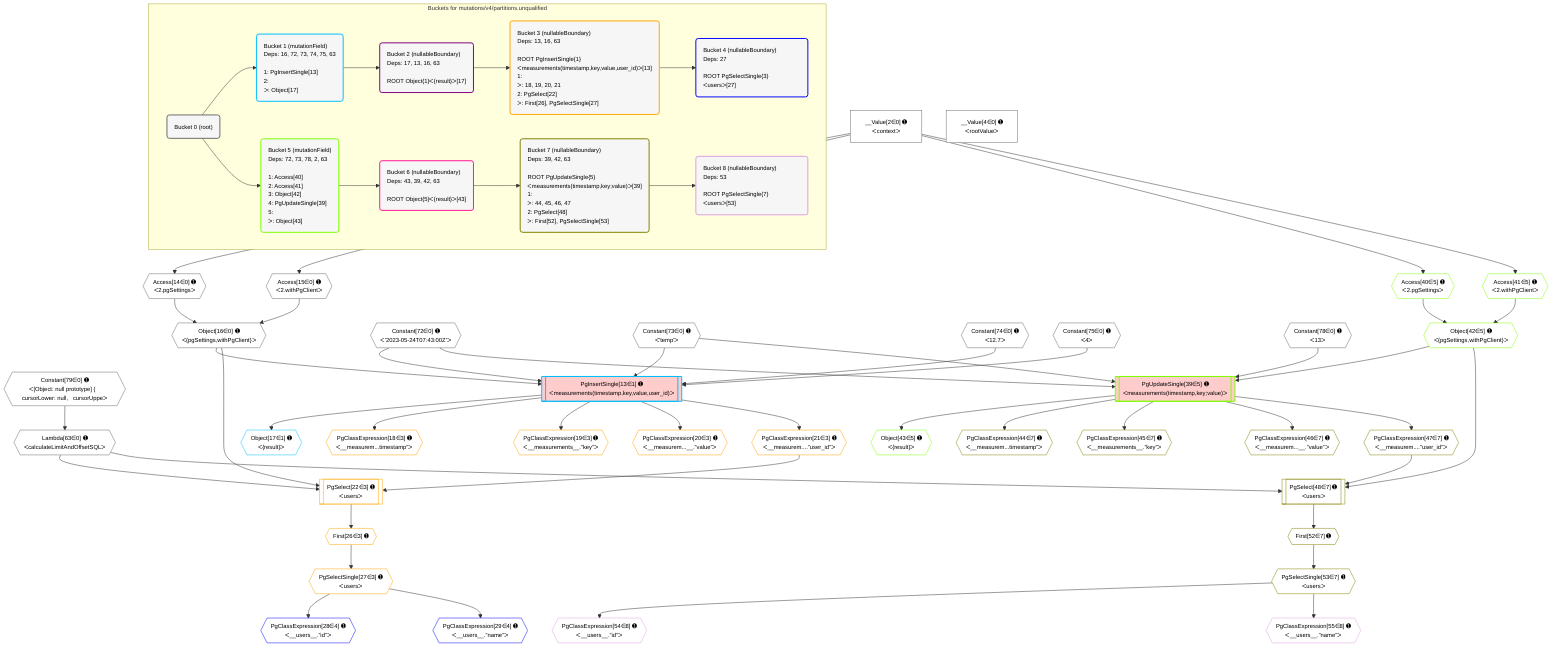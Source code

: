 %%{init: {'themeVariables': { 'fontSize': '12px'}}}%%
graph TD
    classDef path fill:#eee,stroke:#000,color:#000
    classDef plan fill:#fff,stroke-width:1px,color:#000
    classDef itemplan fill:#fff,stroke-width:2px,color:#000
    classDef unbatchedplan fill:#dff,stroke-width:1px,color:#000
    classDef sideeffectplan fill:#fcc,stroke-width:2px,color:#000
    classDef bucket fill:#f6f6f6,color:#000,stroke-width:2px,text-align:left


    %% plan dependencies
    Object16{{"Object[16∈0] ➊<br />ᐸ{pgSettings,withPgClient}ᐳ"}}:::plan
    Access14{{"Access[14∈0] ➊<br />ᐸ2.pgSettingsᐳ"}}:::plan
    Access15{{"Access[15∈0] ➊<br />ᐸ2.withPgClientᐳ"}}:::plan
    Access14 & Access15 --> Object16
    __Value2["__Value[2∈0] ➊<br />ᐸcontextᐳ"]:::plan
    __Value2 --> Access14
    __Value2 --> Access15
    Lambda63{{"Lambda[63∈0] ➊<br />ᐸcalculateLimitAndOffsetSQLᐳ"}}:::plan
    Constant79{{"Constant[79∈0] ➊<br />ᐸ[Object: null prototype] {   cursorLower: null,   cursorUppeᐳ"}}:::plan
    Constant79 --> Lambda63
    __Value4["__Value[4∈0] ➊<br />ᐸrootValueᐳ"]:::plan
    Constant72{{"Constant[72∈0] ➊<br />ᐸ'2023-05-24T07:43:00Z'ᐳ"}}:::plan
    Constant73{{"Constant[73∈0] ➊<br />ᐸ'temp'ᐳ"}}:::plan
    Constant74{{"Constant[74∈0] ➊<br />ᐸ12.7ᐳ"}}:::plan
    Constant75{{"Constant[75∈0] ➊<br />ᐸ4ᐳ"}}:::plan
    Constant78{{"Constant[78∈0] ➊<br />ᐸ13ᐳ"}}:::plan
    PgInsertSingle13[["PgInsertSingle[13∈1] ➊<br />ᐸmeasurements(timestamp,key,value,user_id)ᐳ"]]:::sideeffectplan
    Object16 & Constant72 & Constant73 & Constant74 & Constant75 --> PgInsertSingle13
    Object17{{"Object[17∈1] ➊<br />ᐸ{result}ᐳ"}}:::plan
    PgInsertSingle13 --> Object17
    PgSelect22[["PgSelect[22∈3] ➊<br />ᐸusersᐳ"]]:::plan
    PgClassExpression21{{"PgClassExpression[21∈3] ➊<br />ᐸ__measurem....”user_id”ᐳ"}}:::plan
    Object16 & PgClassExpression21 & Lambda63 --> PgSelect22
    PgClassExpression18{{"PgClassExpression[18∈3] ➊<br />ᐸ__measurem...timestamp”ᐳ"}}:::plan
    PgInsertSingle13 --> PgClassExpression18
    PgClassExpression19{{"PgClassExpression[19∈3] ➊<br />ᐸ__measurements__.”key”ᐳ"}}:::plan
    PgInsertSingle13 --> PgClassExpression19
    PgClassExpression20{{"PgClassExpression[20∈3] ➊<br />ᐸ__measurem...__.”value”ᐳ"}}:::plan
    PgInsertSingle13 --> PgClassExpression20
    PgInsertSingle13 --> PgClassExpression21
    First26{{"First[26∈3] ➊"}}:::plan
    PgSelect22 --> First26
    PgSelectSingle27{{"PgSelectSingle[27∈3] ➊<br />ᐸusersᐳ"}}:::plan
    First26 --> PgSelectSingle27
    PgClassExpression28{{"PgClassExpression[28∈4] ➊<br />ᐸ__users__.”id”ᐳ"}}:::plan
    PgSelectSingle27 --> PgClassExpression28
    PgClassExpression29{{"PgClassExpression[29∈4] ➊<br />ᐸ__users__.”name”ᐳ"}}:::plan
    PgSelectSingle27 --> PgClassExpression29
    PgUpdateSingle39[["PgUpdateSingle[39∈5] ➊<br />ᐸmeasurements(timestamp,key;value)ᐳ"]]:::sideeffectplan
    Object42{{"Object[42∈5] ➊<br />ᐸ{pgSettings,withPgClient}ᐳ"}}:::plan
    Object42 & Constant72 & Constant73 & Constant78 --> PgUpdateSingle39
    Access40{{"Access[40∈5] ➊<br />ᐸ2.pgSettingsᐳ"}}:::plan
    Access41{{"Access[41∈5] ➊<br />ᐸ2.withPgClientᐳ"}}:::plan
    Access40 & Access41 --> Object42
    __Value2 --> Access40
    __Value2 --> Access41
    Object43{{"Object[43∈5] ➊<br />ᐸ{result}ᐳ"}}:::plan
    PgUpdateSingle39 --> Object43
    PgSelect48[["PgSelect[48∈7] ➊<br />ᐸusersᐳ"]]:::plan
    PgClassExpression47{{"PgClassExpression[47∈7] ➊<br />ᐸ__measurem....”user_id”ᐳ"}}:::plan
    Object42 & PgClassExpression47 & Lambda63 --> PgSelect48
    PgClassExpression44{{"PgClassExpression[44∈7] ➊<br />ᐸ__measurem...timestamp”ᐳ"}}:::plan
    PgUpdateSingle39 --> PgClassExpression44
    PgClassExpression45{{"PgClassExpression[45∈7] ➊<br />ᐸ__measurements__.”key”ᐳ"}}:::plan
    PgUpdateSingle39 --> PgClassExpression45
    PgClassExpression46{{"PgClassExpression[46∈7] ➊<br />ᐸ__measurem...__.”value”ᐳ"}}:::plan
    PgUpdateSingle39 --> PgClassExpression46
    PgUpdateSingle39 --> PgClassExpression47
    First52{{"First[52∈7] ➊"}}:::plan
    PgSelect48 --> First52
    PgSelectSingle53{{"PgSelectSingle[53∈7] ➊<br />ᐸusersᐳ"}}:::plan
    First52 --> PgSelectSingle53
    PgClassExpression54{{"PgClassExpression[54∈8] ➊<br />ᐸ__users__.”id”ᐳ"}}:::plan
    PgSelectSingle53 --> PgClassExpression54
    PgClassExpression55{{"PgClassExpression[55∈8] ➊<br />ᐸ__users__.”name”ᐳ"}}:::plan
    PgSelectSingle53 --> PgClassExpression55

    %% define steps

    subgraph "Buckets for mutations/v4/partitions.unqualified"
    Bucket0("Bucket 0 (root)"):::bucket
    classDef bucket0 stroke:#696969
    class Bucket0,__Value2,__Value4,Access14,Access15,Object16,Lambda63,Constant72,Constant73,Constant74,Constant75,Constant78,Constant79 bucket0
    Bucket1("Bucket 1 (mutationField)<br />Deps: 16, 72, 73, 74, 75, 63<br /><br />1: PgInsertSingle[13]<br />2: <br />ᐳ: Object[17]"):::bucket
    classDef bucket1 stroke:#00bfff
    class Bucket1,PgInsertSingle13,Object17 bucket1
    Bucket2("Bucket 2 (nullableBoundary)<br />Deps: 17, 13, 16, 63<br /><br />ROOT Object{1}ᐸ{result}ᐳ[17]"):::bucket
    classDef bucket2 stroke:#7f007f
    class Bucket2 bucket2
    Bucket3("Bucket 3 (nullableBoundary)<br />Deps: 13, 16, 63<br /><br />ROOT PgInsertSingle{1}ᐸmeasurements(timestamp,key,value,user_id)ᐳ[13]<br />1: <br />ᐳ: 18, 19, 20, 21<br />2: PgSelect[22]<br />ᐳ: First[26], PgSelectSingle[27]"):::bucket
    classDef bucket3 stroke:#ffa500
    class Bucket3,PgClassExpression18,PgClassExpression19,PgClassExpression20,PgClassExpression21,PgSelect22,First26,PgSelectSingle27 bucket3
    Bucket4("Bucket 4 (nullableBoundary)<br />Deps: 27<br /><br />ROOT PgSelectSingle{3}ᐸusersᐳ[27]"):::bucket
    classDef bucket4 stroke:#0000ff
    class Bucket4,PgClassExpression28,PgClassExpression29 bucket4
    Bucket5("Bucket 5 (mutationField)<br />Deps: 72, 73, 78, 2, 63<br /><br />1: Access[40]<br />2: Access[41]<br />3: Object[42]<br />4: PgUpdateSingle[39]<br />5: <br />ᐳ: Object[43]"):::bucket
    classDef bucket5 stroke:#7fff00
    class Bucket5,PgUpdateSingle39,Access40,Access41,Object42,Object43 bucket5
    Bucket6("Bucket 6 (nullableBoundary)<br />Deps: 43, 39, 42, 63<br /><br />ROOT Object{5}ᐸ{result}ᐳ[43]"):::bucket
    classDef bucket6 stroke:#ff1493
    class Bucket6 bucket6
    Bucket7("Bucket 7 (nullableBoundary)<br />Deps: 39, 42, 63<br /><br />ROOT PgUpdateSingle{5}ᐸmeasurements(timestamp,key;value)ᐳ[39]<br />1: <br />ᐳ: 44, 45, 46, 47<br />2: PgSelect[48]<br />ᐳ: First[52], PgSelectSingle[53]"):::bucket
    classDef bucket7 stroke:#808000
    class Bucket7,PgClassExpression44,PgClassExpression45,PgClassExpression46,PgClassExpression47,PgSelect48,First52,PgSelectSingle53 bucket7
    Bucket8("Bucket 8 (nullableBoundary)<br />Deps: 53<br /><br />ROOT PgSelectSingle{7}ᐸusersᐳ[53]"):::bucket
    classDef bucket8 stroke:#dda0dd
    class Bucket8,PgClassExpression54,PgClassExpression55 bucket8
    Bucket0 --> Bucket1 & Bucket5
    Bucket1 --> Bucket2
    Bucket2 --> Bucket3
    Bucket3 --> Bucket4
    Bucket5 --> Bucket6
    Bucket6 --> Bucket7
    Bucket7 --> Bucket8
    end